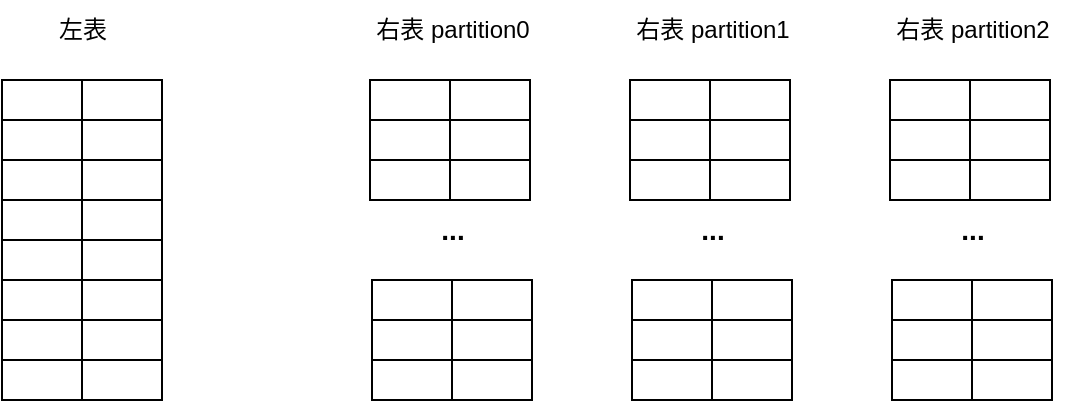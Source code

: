 <mxfile version="24.2.5" type="device">
  <diagram name="第 1 页" id="o7P1FoaPVpYfDfxkkUxn">
    <mxGraphModel dx="2074" dy="1196" grid="1" gridSize="10" guides="1" tooltips="1" connect="1" arrows="1" fold="1" page="1" pageScale="1" pageWidth="827" pageHeight="1169" math="0" shadow="0">
      <root>
        <mxCell id="0" />
        <mxCell id="1" parent="0" />
        <mxCell id="rd7oeKDn1ImQtp38muPT-1" value="" style="rounded=0;whiteSpace=wrap;html=1;" parent="1" vertex="1">
          <mxGeometry x="230" y="330" width="40" height="20" as="geometry" />
        </mxCell>
        <mxCell id="rd7oeKDn1ImQtp38muPT-3" value="" style="rounded=0;whiteSpace=wrap;html=1;" parent="1" vertex="1">
          <mxGeometry x="270" y="330" width="40" height="20" as="geometry" />
        </mxCell>
        <mxCell id="rd7oeKDn1ImQtp38muPT-4" value="" style="rounded=0;whiteSpace=wrap;html=1;" parent="1" vertex="1">
          <mxGeometry x="230" y="350" width="40" height="20" as="geometry" />
        </mxCell>
        <mxCell id="rd7oeKDn1ImQtp38muPT-5" value="" style="rounded=0;whiteSpace=wrap;html=1;" parent="1" vertex="1">
          <mxGeometry x="270" y="350" width="40" height="20" as="geometry" />
        </mxCell>
        <mxCell id="rd7oeKDn1ImQtp38muPT-6" value="" style="rounded=0;whiteSpace=wrap;html=1;" parent="1" vertex="1">
          <mxGeometry x="230" y="370" width="40" height="20" as="geometry" />
        </mxCell>
        <mxCell id="rd7oeKDn1ImQtp38muPT-7" value="" style="rounded=0;whiteSpace=wrap;html=1;" parent="1" vertex="1">
          <mxGeometry x="270" y="370" width="40" height="20" as="geometry" />
        </mxCell>
        <mxCell id="rd7oeKDn1ImQtp38muPT-8" value="" style="rounded=0;whiteSpace=wrap;html=1;" parent="1" vertex="1">
          <mxGeometry x="230" y="390" width="40" height="20" as="geometry" />
        </mxCell>
        <mxCell id="rd7oeKDn1ImQtp38muPT-9" value="" style="rounded=0;whiteSpace=wrap;html=1;" parent="1" vertex="1">
          <mxGeometry x="270" y="390" width="40" height="20" as="geometry" />
        </mxCell>
        <mxCell id="rd7oeKDn1ImQtp38muPT-10" value="" style="rounded=0;whiteSpace=wrap;html=1;" parent="1" vertex="1">
          <mxGeometry x="230" y="410" width="40" height="20" as="geometry" />
        </mxCell>
        <mxCell id="rd7oeKDn1ImQtp38muPT-11" value="" style="rounded=0;whiteSpace=wrap;html=1;" parent="1" vertex="1">
          <mxGeometry x="270" y="410" width="40" height="20" as="geometry" />
        </mxCell>
        <mxCell id="rd7oeKDn1ImQtp38muPT-12" value="" style="rounded=0;whiteSpace=wrap;html=1;" parent="1" vertex="1">
          <mxGeometry x="230" y="430" width="40" height="20" as="geometry" />
        </mxCell>
        <mxCell id="rd7oeKDn1ImQtp38muPT-13" value="" style="rounded=0;whiteSpace=wrap;html=1;" parent="1" vertex="1">
          <mxGeometry x="270" y="430" width="40" height="20" as="geometry" />
        </mxCell>
        <mxCell id="rd7oeKDn1ImQtp38muPT-14" value="" style="rounded=0;whiteSpace=wrap;html=1;" parent="1" vertex="1">
          <mxGeometry x="230" y="450" width="40" height="20" as="geometry" />
        </mxCell>
        <mxCell id="rd7oeKDn1ImQtp38muPT-15" value="" style="rounded=0;whiteSpace=wrap;html=1;" parent="1" vertex="1">
          <mxGeometry x="270" y="450" width="40" height="20" as="geometry" />
        </mxCell>
        <mxCell id="rd7oeKDn1ImQtp38muPT-16" value="" style="rounded=0;whiteSpace=wrap;html=1;" parent="1" vertex="1">
          <mxGeometry x="230" y="470" width="40" height="20" as="geometry" />
        </mxCell>
        <mxCell id="rd7oeKDn1ImQtp38muPT-17" value="" style="rounded=0;whiteSpace=wrap;html=1;" parent="1" vertex="1">
          <mxGeometry x="270" y="470" width="40" height="20" as="geometry" />
        </mxCell>
        <mxCell id="rd7oeKDn1ImQtp38muPT-19" value="" style="rounded=0;whiteSpace=wrap;html=1;" parent="1" vertex="1">
          <mxGeometry x="414" y="330" width="40" height="20" as="geometry" />
        </mxCell>
        <mxCell id="rd7oeKDn1ImQtp38muPT-20" value="" style="rounded=0;whiteSpace=wrap;html=1;" parent="1" vertex="1">
          <mxGeometry x="454" y="330" width="40" height="20" as="geometry" />
        </mxCell>
        <mxCell id="rd7oeKDn1ImQtp38muPT-21" value="" style="rounded=0;whiteSpace=wrap;html=1;" parent="1" vertex="1">
          <mxGeometry x="414" y="350" width="40" height="20" as="geometry" />
        </mxCell>
        <mxCell id="rd7oeKDn1ImQtp38muPT-22" value="" style="rounded=0;whiteSpace=wrap;html=1;" parent="1" vertex="1">
          <mxGeometry x="454" y="350" width="40" height="20" as="geometry" />
        </mxCell>
        <mxCell id="rd7oeKDn1ImQtp38muPT-23" value="" style="rounded=0;whiteSpace=wrap;html=1;" parent="1" vertex="1">
          <mxGeometry x="414" y="370" width="40" height="20" as="geometry" />
        </mxCell>
        <mxCell id="rd7oeKDn1ImQtp38muPT-24" value="" style="rounded=0;whiteSpace=wrap;html=1;" parent="1" vertex="1">
          <mxGeometry x="454" y="370" width="40" height="20" as="geometry" />
        </mxCell>
        <mxCell id="rd7oeKDn1ImQtp38muPT-25" value="左表" style="text;html=1;align=center;verticalAlign=middle;resizable=0;points=[];autosize=1;strokeColor=none;fillColor=none;" parent="1" vertex="1">
          <mxGeometry x="245" y="290" width="50" height="30" as="geometry" />
        </mxCell>
        <mxCell id="rd7oeKDn1ImQtp38muPT-26" value="右表 partition0" style="text;html=1;align=center;verticalAlign=middle;resizable=0;points=[];autosize=1;strokeColor=none;fillColor=none;" parent="1" vertex="1">
          <mxGeometry x="405" y="290" width="100" height="30" as="geometry" />
        </mxCell>
        <mxCell id="rd7oeKDn1ImQtp38muPT-34" value="" style="rounded=0;whiteSpace=wrap;html=1;" parent="1" vertex="1">
          <mxGeometry x="415" y="430" width="40" height="20" as="geometry" />
        </mxCell>
        <mxCell id="rd7oeKDn1ImQtp38muPT-35" value="" style="rounded=0;whiteSpace=wrap;html=1;" parent="1" vertex="1">
          <mxGeometry x="455" y="430" width="40" height="20" as="geometry" />
        </mxCell>
        <mxCell id="rd7oeKDn1ImQtp38muPT-36" value="" style="rounded=0;whiteSpace=wrap;html=1;" parent="1" vertex="1">
          <mxGeometry x="415" y="450" width="40" height="20" as="geometry" />
        </mxCell>
        <mxCell id="rd7oeKDn1ImQtp38muPT-37" value="" style="rounded=0;whiteSpace=wrap;html=1;" parent="1" vertex="1">
          <mxGeometry x="455" y="450" width="40" height="20" as="geometry" />
        </mxCell>
        <mxCell id="rd7oeKDn1ImQtp38muPT-38" value="" style="rounded=0;whiteSpace=wrap;html=1;" parent="1" vertex="1">
          <mxGeometry x="415" y="470" width="40" height="20" as="geometry" />
        </mxCell>
        <mxCell id="rd7oeKDn1ImQtp38muPT-39" value="" style="rounded=0;whiteSpace=wrap;html=1;" parent="1" vertex="1">
          <mxGeometry x="455" y="470" width="40" height="20" as="geometry" />
        </mxCell>
        <mxCell id="rd7oeKDn1ImQtp38muPT-40" value="&lt;b&gt;&lt;font style=&quot;font-size: 14px;&quot;&gt;...&lt;/font&gt;&lt;/b&gt;" style="text;html=1;align=center;verticalAlign=middle;resizable=0;points=[];autosize=1;strokeColor=none;fillColor=none;" parent="1" vertex="1">
          <mxGeometry x="435" y="390" width="40" height="30" as="geometry" />
        </mxCell>
        <mxCell id="rd7oeKDn1ImQtp38muPT-41" value="" style="rounded=0;whiteSpace=wrap;html=1;" parent="1" vertex="1">
          <mxGeometry x="544" y="330" width="40" height="20" as="geometry" />
        </mxCell>
        <mxCell id="rd7oeKDn1ImQtp38muPT-42" value="" style="rounded=0;whiteSpace=wrap;html=1;" parent="1" vertex="1">
          <mxGeometry x="584" y="330" width="40" height="20" as="geometry" />
        </mxCell>
        <mxCell id="rd7oeKDn1ImQtp38muPT-43" value="" style="rounded=0;whiteSpace=wrap;html=1;" parent="1" vertex="1">
          <mxGeometry x="544" y="350" width="40" height="20" as="geometry" />
        </mxCell>
        <mxCell id="rd7oeKDn1ImQtp38muPT-44" value="" style="rounded=0;whiteSpace=wrap;html=1;" parent="1" vertex="1">
          <mxGeometry x="584" y="350" width="40" height="20" as="geometry" />
        </mxCell>
        <mxCell id="rd7oeKDn1ImQtp38muPT-45" value="" style="rounded=0;whiteSpace=wrap;html=1;" parent="1" vertex="1">
          <mxGeometry x="544" y="370" width="40" height="20" as="geometry" />
        </mxCell>
        <mxCell id="rd7oeKDn1ImQtp38muPT-46" value="" style="rounded=0;whiteSpace=wrap;html=1;" parent="1" vertex="1">
          <mxGeometry x="584" y="370" width="40" height="20" as="geometry" />
        </mxCell>
        <mxCell id="rd7oeKDn1ImQtp38muPT-47" value="右表 partition1" style="text;html=1;align=center;verticalAlign=middle;resizable=0;points=[];autosize=1;strokeColor=none;fillColor=none;" parent="1" vertex="1">
          <mxGeometry x="535" y="290" width="100" height="30" as="geometry" />
        </mxCell>
        <mxCell id="rd7oeKDn1ImQtp38muPT-48" value="" style="rounded=0;whiteSpace=wrap;html=1;" parent="1" vertex="1">
          <mxGeometry x="545" y="430" width="40" height="20" as="geometry" />
        </mxCell>
        <mxCell id="rd7oeKDn1ImQtp38muPT-49" value="" style="rounded=0;whiteSpace=wrap;html=1;" parent="1" vertex="1">
          <mxGeometry x="585" y="430" width="40" height="20" as="geometry" />
        </mxCell>
        <mxCell id="rd7oeKDn1ImQtp38muPT-50" value="" style="rounded=0;whiteSpace=wrap;html=1;" parent="1" vertex="1">
          <mxGeometry x="545" y="450" width="40" height="20" as="geometry" />
        </mxCell>
        <mxCell id="rd7oeKDn1ImQtp38muPT-51" value="" style="rounded=0;whiteSpace=wrap;html=1;" parent="1" vertex="1">
          <mxGeometry x="585" y="450" width="40" height="20" as="geometry" />
        </mxCell>
        <mxCell id="rd7oeKDn1ImQtp38muPT-52" value="" style="rounded=0;whiteSpace=wrap;html=1;" parent="1" vertex="1">
          <mxGeometry x="545" y="470" width="40" height="20" as="geometry" />
        </mxCell>
        <mxCell id="rd7oeKDn1ImQtp38muPT-53" value="" style="rounded=0;whiteSpace=wrap;html=1;" parent="1" vertex="1">
          <mxGeometry x="585" y="470" width="40" height="20" as="geometry" />
        </mxCell>
        <mxCell id="rd7oeKDn1ImQtp38muPT-54" value="&lt;b&gt;&lt;font style=&quot;font-size: 14px;&quot;&gt;...&lt;/font&gt;&lt;/b&gt;" style="text;html=1;align=center;verticalAlign=middle;resizable=0;points=[];autosize=1;strokeColor=none;fillColor=none;" parent="1" vertex="1">
          <mxGeometry x="565" y="390" width="40" height="30" as="geometry" />
        </mxCell>
        <mxCell id="rd7oeKDn1ImQtp38muPT-55" value="" style="rounded=0;whiteSpace=wrap;html=1;" parent="1" vertex="1">
          <mxGeometry x="674" y="330" width="40" height="20" as="geometry" />
        </mxCell>
        <mxCell id="rd7oeKDn1ImQtp38muPT-56" value="" style="rounded=0;whiteSpace=wrap;html=1;" parent="1" vertex="1">
          <mxGeometry x="714" y="330" width="40" height="20" as="geometry" />
        </mxCell>
        <mxCell id="rd7oeKDn1ImQtp38muPT-57" value="" style="rounded=0;whiteSpace=wrap;html=1;" parent="1" vertex="1">
          <mxGeometry x="674" y="350" width="40" height="20" as="geometry" />
        </mxCell>
        <mxCell id="rd7oeKDn1ImQtp38muPT-58" value="" style="rounded=0;whiteSpace=wrap;html=1;" parent="1" vertex="1">
          <mxGeometry x="714" y="350" width="40" height="20" as="geometry" />
        </mxCell>
        <mxCell id="rd7oeKDn1ImQtp38muPT-59" value="" style="rounded=0;whiteSpace=wrap;html=1;" parent="1" vertex="1">
          <mxGeometry x="674" y="370" width="40" height="20" as="geometry" />
        </mxCell>
        <mxCell id="rd7oeKDn1ImQtp38muPT-60" value="" style="rounded=0;whiteSpace=wrap;html=1;" parent="1" vertex="1">
          <mxGeometry x="714" y="370" width="40" height="20" as="geometry" />
        </mxCell>
        <mxCell id="rd7oeKDn1ImQtp38muPT-61" value="右表 partition2" style="text;html=1;align=center;verticalAlign=middle;resizable=0;points=[];autosize=1;strokeColor=none;fillColor=none;" parent="1" vertex="1">
          <mxGeometry x="665" y="290" width="100" height="30" as="geometry" />
        </mxCell>
        <mxCell id="rd7oeKDn1ImQtp38muPT-62" value="" style="rounded=0;whiteSpace=wrap;html=1;" parent="1" vertex="1">
          <mxGeometry x="675" y="430" width="40" height="20" as="geometry" />
        </mxCell>
        <mxCell id="rd7oeKDn1ImQtp38muPT-63" value="" style="rounded=0;whiteSpace=wrap;html=1;" parent="1" vertex="1">
          <mxGeometry x="715" y="430" width="40" height="20" as="geometry" />
        </mxCell>
        <mxCell id="rd7oeKDn1ImQtp38muPT-64" value="" style="rounded=0;whiteSpace=wrap;html=1;" parent="1" vertex="1">
          <mxGeometry x="675" y="450" width="40" height="20" as="geometry" />
        </mxCell>
        <mxCell id="rd7oeKDn1ImQtp38muPT-65" value="" style="rounded=0;whiteSpace=wrap;html=1;" parent="1" vertex="1">
          <mxGeometry x="715" y="450" width="40" height="20" as="geometry" />
        </mxCell>
        <mxCell id="rd7oeKDn1ImQtp38muPT-66" value="" style="rounded=0;whiteSpace=wrap;html=1;" parent="1" vertex="1">
          <mxGeometry x="675" y="470" width="40" height="20" as="geometry" />
        </mxCell>
        <mxCell id="rd7oeKDn1ImQtp38muPT-67" value="" style="rounded=0;whiteSpace=wrap;html=1;" parent="1" vertex="1">
          <mxGeometry x="715" y="470" width="40" height="20" as="geometry" />
        </mxCell>
        <mxCell id="rd7oeKDn1ImQtp38muPT-68" value="&lt;b&gt;&lt;font style=&quot;font-size: 14px;&quot;&gt;...&lt;/font&gt;&lt;/b&gt;" style="text;html=1;align=center;verticalAlign=middle;resizable=0;points=[];autosize=1;strokeColor=none;fillColor=none;" parent="1" vertex="1">
          <mxGeometry x="695" y="390" width="40" height="30" as="geometry" />
        </mxCell>
      </root>
    </mxGraphModel>
  </diagram>
</mxfile>
